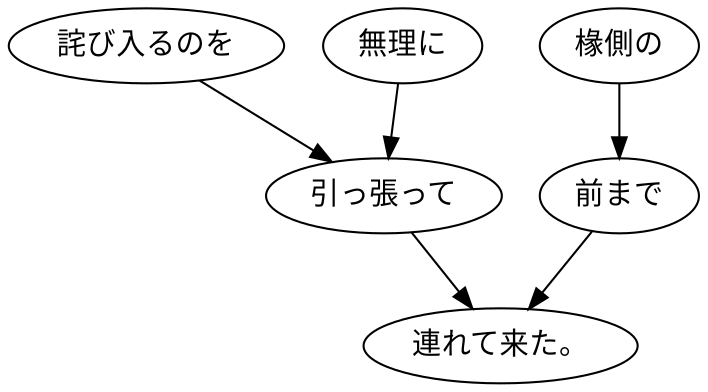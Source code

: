 digraph graph5108 {
	node0 [label="詫び入るのを"];
	node1 [label="無理に"];
	node2 [label="引っ張って"];
	node3 [label="椽側の"];
	node4 [label="前まで"];
	node5 [label="連れて来た。"];
	node0 -> node2;
	node1 -> node2;
	node2 -> node5;
	node3 -> node4;
	node4 -> node5;
}
